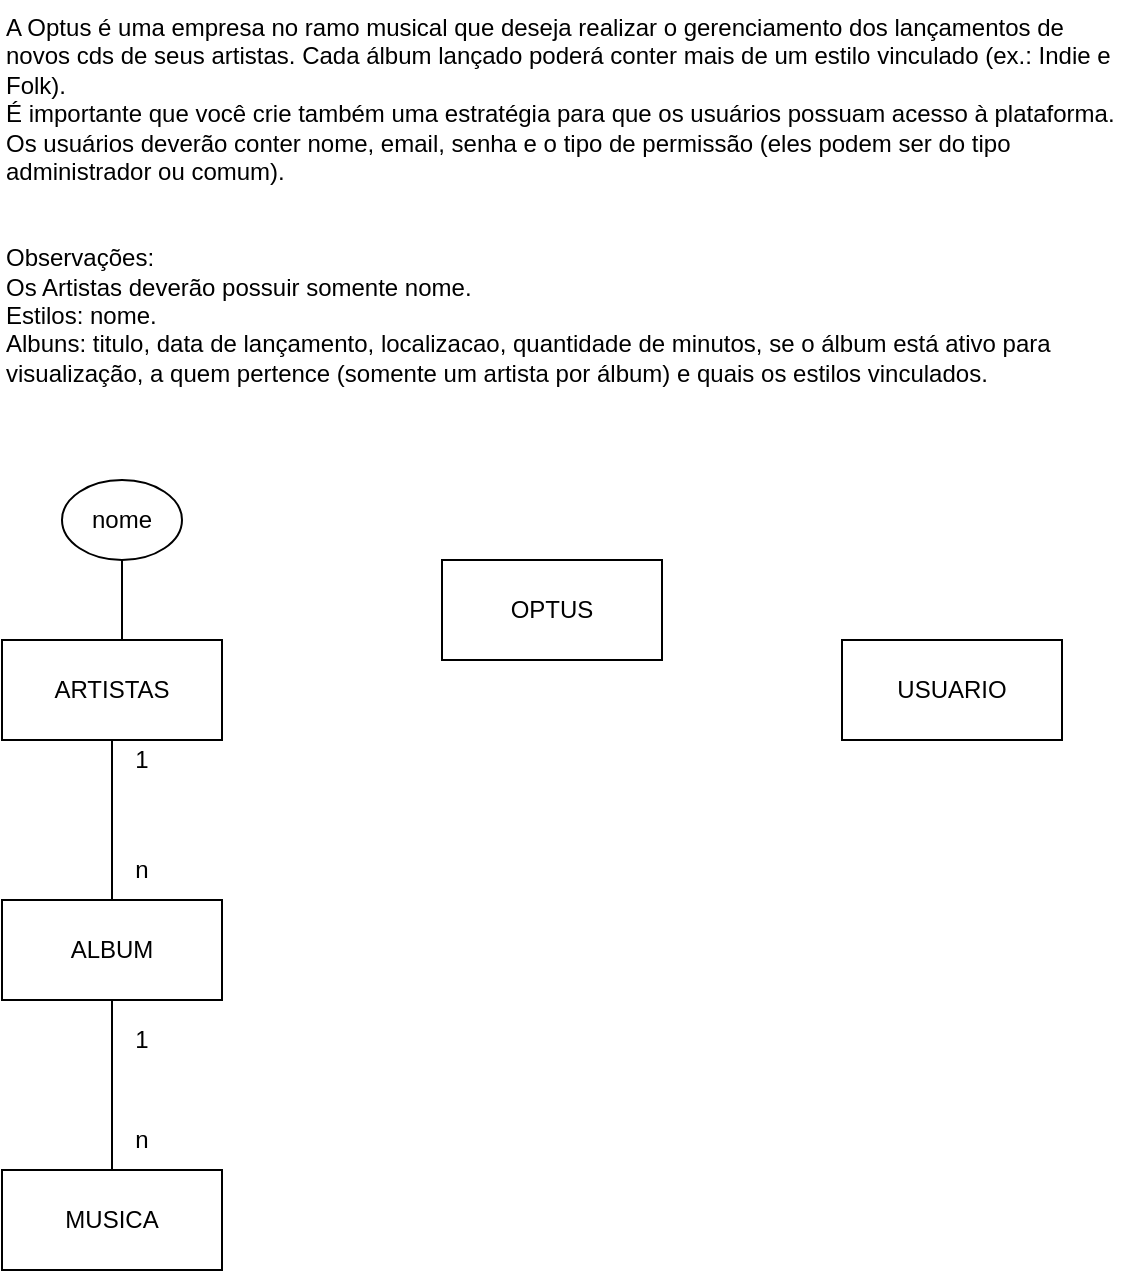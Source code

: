 <mxfile version="21.6.5" type="device">
  <diagram name="Página-1" id="m7bHhuEDpfP_KIt0jpVg">
    <mxGraphModel dx="875" dy="484" grid="1" gridSize="10" guides="1" tooltips="1" connect="1" arrows="1" fold="1" page="1" pageScale="1" pageWidth="827" pageHeight="1169" math="0" shadow="0">
      <root>
        <mxCell id="0" />
        <mxCell id="1" parent="0" />
        <mxCell id="CT2Y3Jzpo0RWXGSXEff1-1" value="A Optus é uma empresa no ramo musical que deseja realizar o gerenciamento dos lançamentos de novos cds de seus artistas. Cada álbum lançado poderá conter mais de um estilo vinculado (ex.: Indie e Folk).&#xa;É importante que você crie também uma estratégia para que os usuários possuam acesso à plataforma.&#xa;Os usuários deverão conter nome, email, senha e o tipo de permissão (eles podem ser do tipo administrador ou comum).&#xa;&#xa;&#xa;Observações:&#xa;Os Artistas deverão possuir somente nome.&#xa;Estilos: nome.&#xa;Albuns: titulo, data de lançamento, localizacao, quantidade de minutos, se o álbum está ativo para visualização, a quem pertence (somente um artista por álbum) e quais os estilos vinculados." style="text;whiteSpace=wrap;" vertex="1" parent="1">
          <mxGeometry x="120" width="560" height="230" as="geometry" />
        </mxCell>
        <mxCell id="CT2Y3Jzpo0RWXGSXEff1-2" value="OPTUS" style="html=1;whiteSpace=wrap;" vertex="1" parent="1">
          <mxGeometry x="340" y="280" width="110" height="50" as="geometry" />
        </mxCell>
        <mxCell id="CT2Y3Jzpo0RWXGSXEff1-3" value="ALBUM" style="html=1;whiteSpace=wrap;" vertex="1" parent="1">
          <mxGeometry x="120" y="450" width="110" height="50" as="geometry" />
        </mxCell>
        <mxCell id="CT2Y3Jzpo0RWXGSXEff1-4" value="MUSICA" style="html=1;whiteSpace=wrap;" vertex="1" parent="1">
          <mxGeometry x="120" y="585" width="110" height="50" as="geometry" />
        </mxCell>
        <mxCell id="CT2Y3Jzpo0RWXGSXEff1-5" value="USUARIO" style="html=1;whiteSpace=wrap;" vertex="1" parent="1">
          <mxGeometry x="540" y="320" width="110" height="50" as="geometry" />
        </mxCell>
        <mxCell id="CT2Y3Jzpo0RWXGSXEff1-6" value="ARTISTAS" style="html=1;whiteSpace=wrap;" vertex="1" parent="1">
          <mxGeometry x="120" y="320" width="110" height="50" as="geometry" />
        </mxCell>
        <mxCell id="CT2Y3Jzpo0RWXGSXEff1-10" value="" style="endArrow=none;html=1;rounded=0;entryX=0.5;entryY=1;entryDx=0;entryDy=0;exitX=0.5;exitY=0;exitDx=0;exitDy=0;" edge="1" parent="1" source="CT2Y3Jzpo0RWXGSXEff1-3" target="CT2Y3Jzpo0RWXGSXEff1-6">
          <mxGeometry width="50" height="50" relative="1" as="geometry">
            <mxPoint x="174.71" y="400" as="sourcePoint" />
            <mxPoint x="174.71" y="360" as="targetPoint" />
          </mxGeometry>
        </mxCell>
        <mxCell id="CT2Y3Jzpo0RWXGSXEff1-11" value="" style="endArrow=none;html=1;rounded=0;entryX=0.5;entryY=1;entryDx=0;entryDy=0;exitX=0.5;exitY=0;exitDx=0;exitDy=0;" edge="1" parent="1" source="CT2Y3Jzpo0RWXGSXEff1-4" target="CT2Y3Jzpo0RWXGSXEff1-3">
          <mxGeometry width="50" height="50" relative="1" as="geometry">
            <mxPoint x="174.66" y="480" as="sourcePoint" />
            <mxPoint x="174.95" y="450" as="targetPoint" />
          </mxGeometry>
        </mxCell>
        <mxCell id="CT2Y3Jzpo0RWXGSXEff1-12" value="1" style="text;html=1;strokeColor=none;fillColor=none;align=center;verticalAlign=middle;whiteSpace=wrap;rounded=0;" vertex="1" parent="1">
          <mxGeometry x="160" y="370" width="60" height="20" as="geometry" />
        </mxCell>
        <mxCell id="CT2Y3Jzpo0RWXGSXEff1-13" value="n" style="text;html=1;strokeColor=none;fillColor=none;align=center;verticalAlign=middle;whiteSpace=wrap;rounded=0;" vertex="1" parent="1">
          <mxGeometry x="160" y="420" width="60" height="30" as="geometry" />
        </mxCell>
        <mxCell id="CT2Y3Jzpo0RWXGSXEff1-15" value="1" style="text;html=1;strokeColor=none;fillColor=none;align=center;verticalAlign=middle;whiteSpace=wrap;rounded=0;" vertex="1" parent="1">
          <mxGeometry x="160" y="510" width="60" height="20" as="geometry" />
        </mxCell>
        <mxCell id="CT2Y3Jzpo0RWXGSXEff1-16" value="n" style="text;html=1;strokeColor=none;fillColor=none;align=center;verticalAlign=middle;whiteSpace=wrap;rounded=0;" vertex="1" parent="1">
          <mxGeometry x="160" y="560" width="60" height="20" as="geometry" />
        </mxCell>
        <mxCell id="CT2Y3Jzpo0RWXGSXEff1-17" value="" style="endArrow=none;html=1;rounded=0;" edge="1" parent="1">
          <mxGeometry width="50" height="50" relative="1" as="geometry">
            <mxPoint x="180" y="320" as="sourcePoint" />
            <mxPoint x="180" y="280" as="targetPoint" />
          </mxGeometry>
        </mxCell>
        <mxCell id="CT2Y3Jzpo0RWXGSXEff1-18" value="" style="ellipse;whiteSpace=wrap;html=1;" vertex="1" parent="1">
          <mxGeometry x="150" y="240" width="60" height="40" as="geometry" />
        </mxCell>
        <mxCell id="CT2Y3Jzpo0RWXGSXEff1-19" value="nome" style="text;html=1;strokeColor=none;fillColor=none;align=center;verticalAlign=middle;whiteSpace=wrap;rounded=0;" vertex="1" parent="1">
          <mxGeometry x="150" y="245" width="60" height="30" as="geometry" />
        </mxCell>
      </root>
    </mxGraphModel>
  </diagram>
</mxfile>
